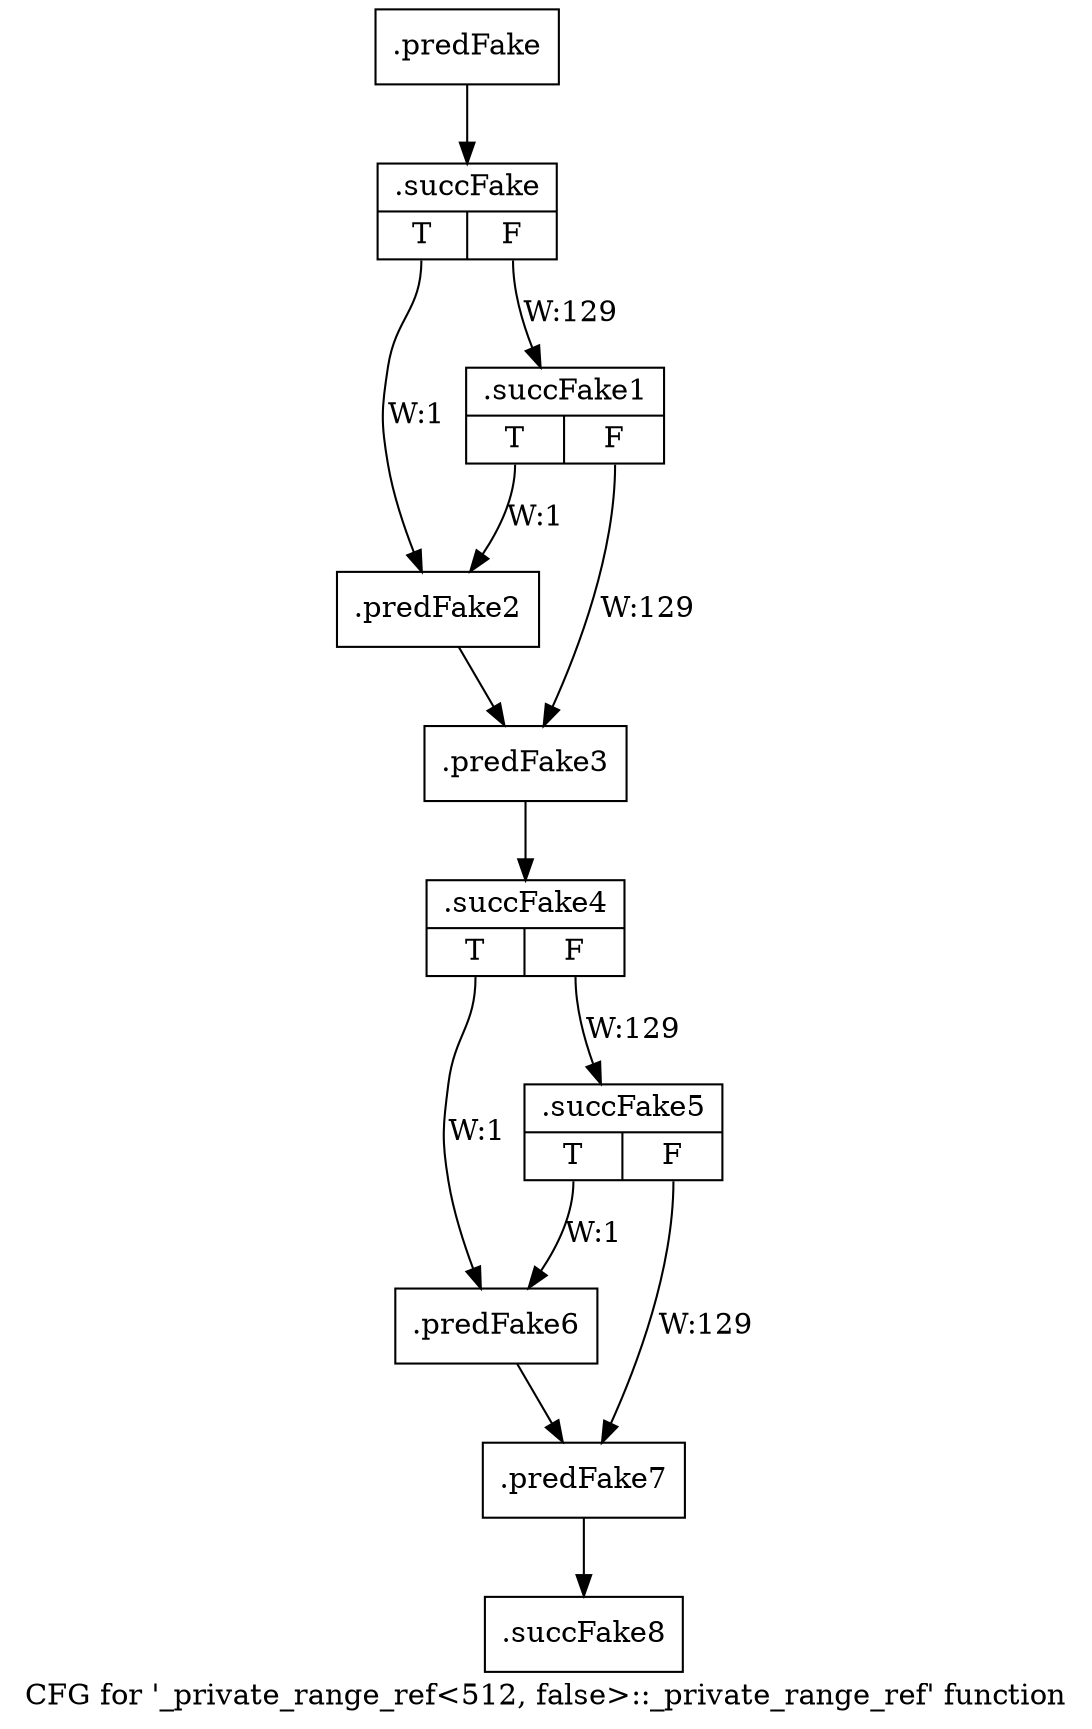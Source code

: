 digraph "CFG for '_private_range_ref\<512, false\>::_private_range_ref' function" {
	label="CFG for '_private_range_ref\<512, false\>::_private_range_ref' function";

	Node0x5b43af0 [shape=record,filename="",linenumber="",label="{.predFake}"];
	Node0x5b43af0 -> Node0x611bea0[ callList="" memoryops="" filename="/mnt/xilinx/Vitis_HLS/2021.2/include/etc/ap_private.h" execusionnum="128"];
	Node0x611bea0 [shape=record,filename="/mnt/xilinx/Vitis_HLS/2021.2/include/etc/ap_private.h",linenumber="6324",label="{.succFake|{<s0>T|<s1>F}}"];
	Node0x611bea0:s0 -> Node0x5b46030[label="W:1"];
	Node0x611bea0:s1 -> Node0x611ade0[label="W:129" callList="" memoryops="" filename="/mnt/xilinx/Vitis_HLS/2021.2/include/etc/ap_private.h" execusionnum="128"];
	Node0x611ade0 [shape=record,filename="/mnt/xilinx/Vitis_HLS/2021.2/include/etc/ap_private.h",linenumber="6324",label="{.succFake1|{<s0>T|<s1>F}}"];
	Node0x611ade0:s0 -> Node0x5b46030[label="W:1"];
	Node0x611ade0:s1 -> Node0x5b46080[label="W:129"];
	Node0x5b46030 [shape=record,filename="/mnt/xilinx/Vitis_HLS/2021.2/include/etc/ap_private.h",linenumber="6324",label="{.predFake2}"];
	Node0x5b46030 -> Node0x5b46080[ callList="" memoryops="" filename="/mnt/xilinx/Vitis_HLS/2021.2/include/etc/ap_private.h" execusionnum="0"];
	Node0x5b46080 [shape=record,filename="/mnt/xilinx/Vitis_HLS/2021.2/include/etc/ap_private.h",linenumber="6324",label="{.predFake3}"];
	Node0x5b46080 -> Node0x611aff0[ callList="" memoryops="" filename="/mnt/xilinx/Vitis_HLS/2021.2/include/etc/ap_private.h" execusionnum="128"];
	Node0x611aff0 [shape=record,filename="/mnt/xilinx/Vitis_HLS/2021.2/include/etc/ap_private.h",linenumber="6328",label="{.succFake4|{<s0>T|<s1>F}}"];
	Node0x611aff0:s0 -> Node0x5b461c0[label="W:1"];
	Node0x611aff0:s1 -> Node0x611b0a0[label="W:129" callList="" memoryops="" filename="/mnt/xilinx/Vitis_HLS/2021.2/include/etc/ap_private.h" execusionnum="128"];
	Node0x611b0a0 [shape=record,filename="/mnt/xilinx/Vitis_HLS/2021.2/include/etc/ap_private.h",linenumber="6328",label="{.succFake5|{<s0>T|<s1>F}}"];
	Node0x611b0a0:s0 -> Node0x5b461c0[label="W:1"];
	Node0x611b0a0:s1 -> Node0x5b46210[label="W:129"];
	Node0x5b461c0 [shape=record,filename="/mnt/xilinx/Vitis_HLS/2021.2/include/etc/ap_private.h",linenumber="6328",label="{.predFake6}"];
	Node0x5b461c0 -> Node0x5b46210[ callList="" memoryops="" filename="/mnt/xilinx/Vitis_HLS/2021.2/include/etc/ap_private.h" execusionnum="0"];
	Node0x5b46210 [shape=record,filename="/mnt/xilinx/Vitis_HLS/2021.2/include/etc/ap_private.h",linenumber="6328",label="{.predFake7}"];
	Node0x5b46210 -> Node0x611b370[ callList="" memoryops="" filename="/mnt/xilinx/Vitis_HLS/2021.2/include/etc/ap_private.h" execusionnum="128"];
	Node0x611b370 [shape=record,filename="/mnt/xilinx/Vitis_HLS/2021.2/include/etc/ap_private.h",linenumber="6331",label="{.succFake8}"];
}
